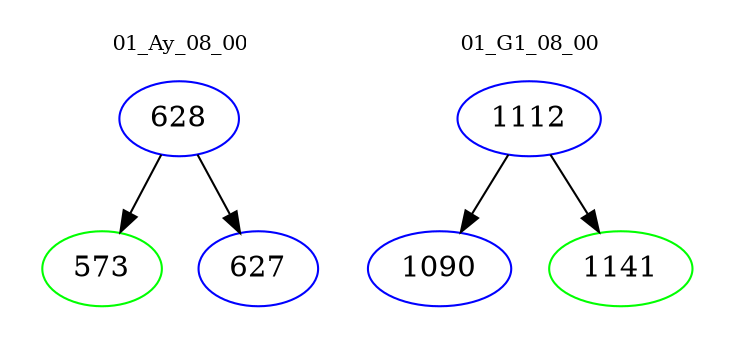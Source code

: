 digraph{
subgraph cluster_0 {
color = white
label = "01_Ay_08_00";
fontsize=10;
T0_628 [label="628", color="blue"]
T0_628 -> T0_573 [color="black"]
T0_573 [label="573", color="green"]
T0_628 -> T0_627 [color="black"]
T0_627 [label="627", color="blue"]
}
subgraph cluster_1 {
color = white
label = "01_G1_08_00";
fontsize=10;
T1_1112 [label="1112", color="blue"]
T1_1112 -> T1_1090 [color="black"]
T1_1090 [label="1090", color="blue"]
T1_1112 -> T1_1141 [color="black"]
T1_1141 [label="1141", color="green"]
}
}
